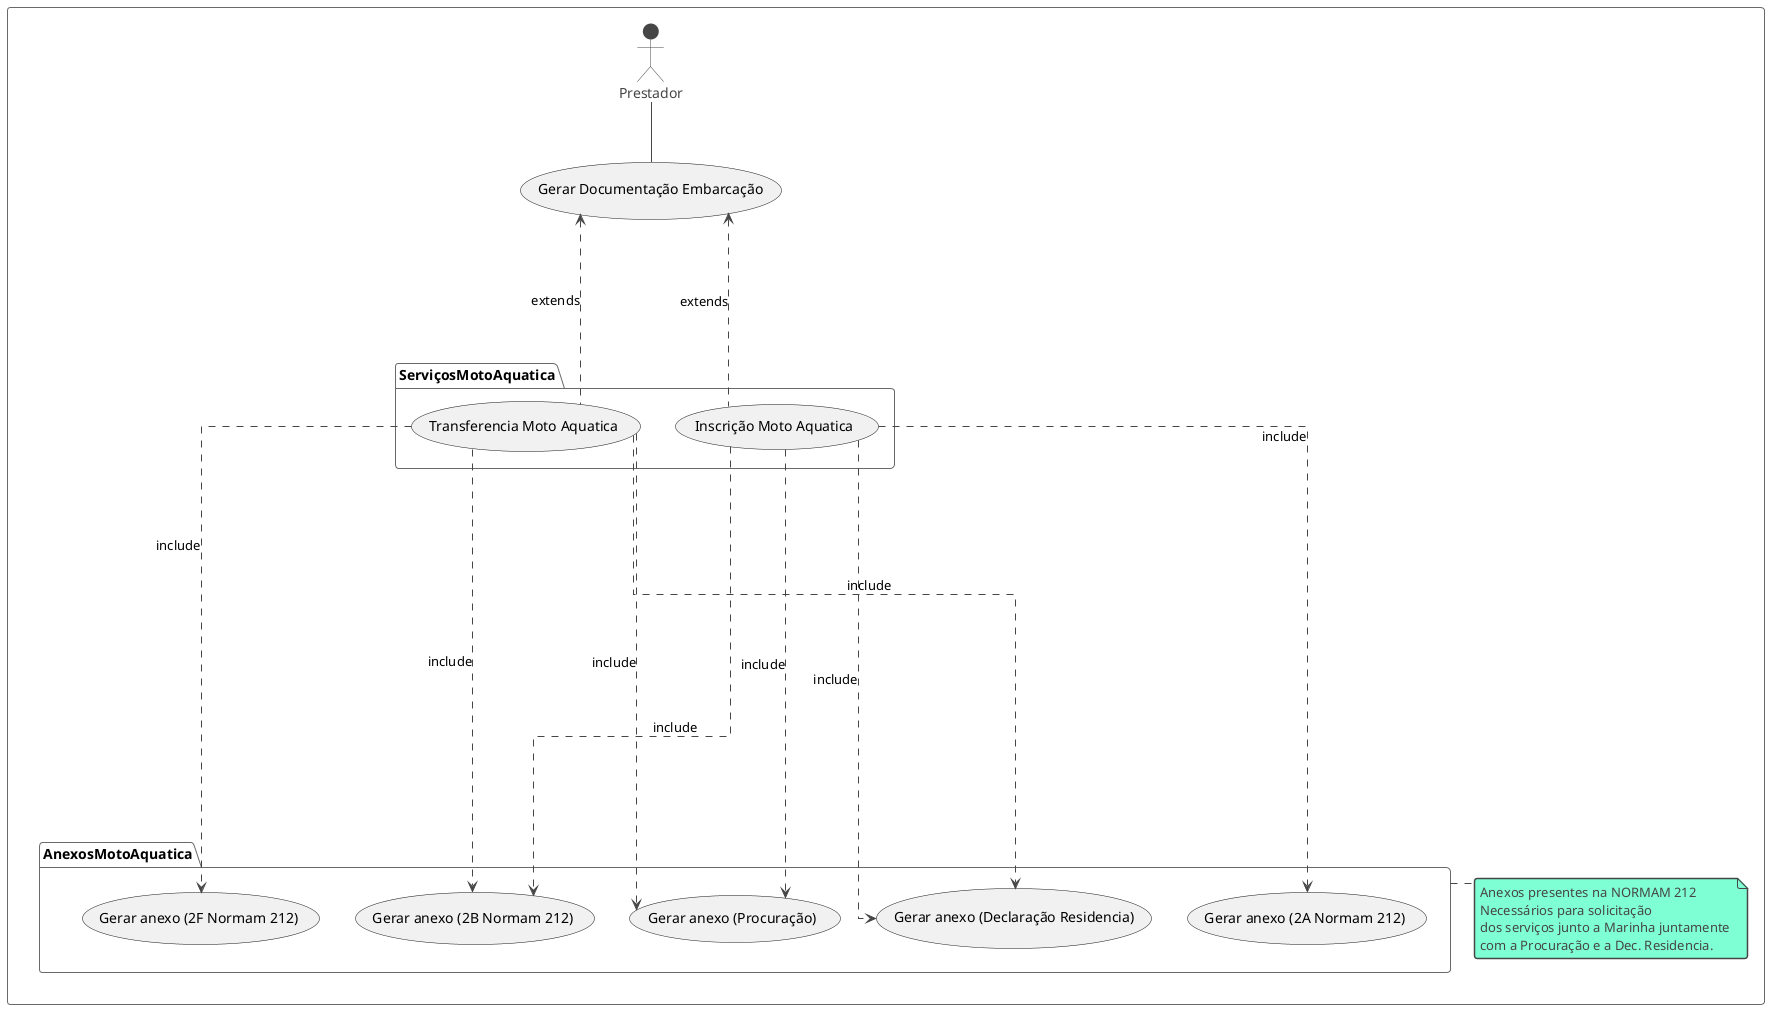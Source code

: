 @startuml
!theme vibrant
skinparam linetype ortho


rectangle {
  
actor Prestador as p

usecase "Gerar Documentação Embarcação" as gerardocsemb
p -- gerardocsemb

package ServiçosMotoAquatica {
usecase "Inscrição Moto Aquatica" as registromotoaqua
usecase "Transferencia Moto Aquatica" as transfmotoaqua
}

package AnexosMotoAquatica {
usecase "Gerar anexo (2A Normam 212)" as anexo2a
usecase "Gerar anexo (2B Normam 212)" as anexo2b
usecase "Gerar anexo (2F Normam 212)" as anexo2f
usecase "Gerar anexo (Procuração)" as procuracao
usecase "Gerar anexo (Declaração Residencia)" as declararesidencia
}
note right of (AnexosMotoAquatica)
  Anexos presentes na NORMAM 212
  Necessários para solicitação
  dos serviços junto a Marinha juntamente 
  com a Procuração e a Dec. Residencia.
end note


gerardocsemb <.... registromotoaqua : extends
gerardocsemb <. transfmotoaqua : extends

registromotoaqua .> anexo2a :include
registromotoaqua .> anexo2b :include
registromotoaqua .> procuracao :include
registromotoaqua .> declararesidencia :include

transfmotoaqua ........> anexo2b :include
transfmotoaqua .> anexo2f :include
transfmotoaqua .> procuracao :include
transfmotoaqua .> declararesidencia :include

}
@enduml